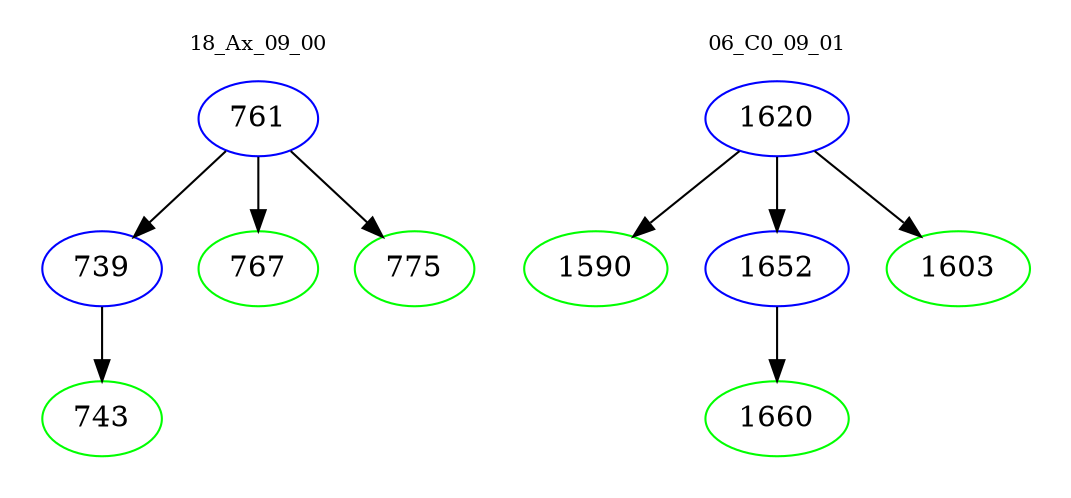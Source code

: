 digraph{
subgraph cluster_0 {
color = white
label = "18_Ax_09_00";
fontsize=10;
T0_761 [label="761", color="blue"]
T0_761 -> T0_739 [color="black"]
T0_739 [label="739", color="blue"]
T0_739 -> T0_743 [color="black"]
T0_743 [label="743", color="green"]
T0_761 -> T0_767 [color="black"]
T0_767 [label="767", color="green"]
T0_761 -> T0_775 [color="black"]
T0_775 [label="775", color="green"]
}
subgraph cluster_1 {
color = white
label = "06_C0_09_01";
fontsize=10;
T1_1620 [label="1620", color="blue"]
T1_1620 -> T1_1590 [color="black"]
T1_1590 [label="1590", color="green"]
T1_1620 -> T1_1652 [color="black"]
T1_1652 [label="1652", color="blue"]
T1_1652 -> T1_1660 [color="black"]
T1_1660 [label="1660", color="green"]
T1_1620 -> T1_1603 [color="black"]
T1_1603 [label="1603", color="green"]
}
}
